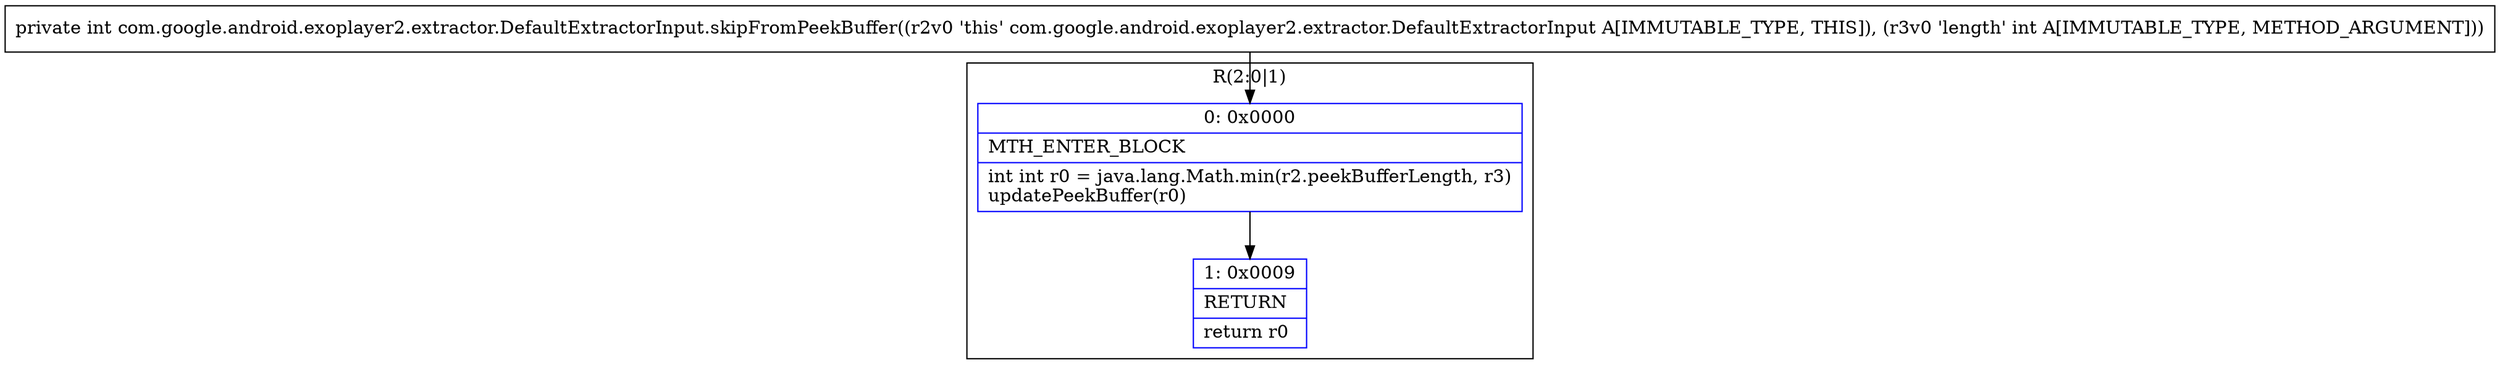 digraph "CFG forcom.google.android.exoplayer2.extractor.DefaultExtractorInput.skipFromPeekBuffer(I)I" {
subgraph cluster_Region_1043512660 {
label = "R(2:0|1)";
node [shape=record,color=blue];
Node_0 [shape=record,label="{0\:\ 0x0000|MTH_ENTER_BLOCK\l|int int r0 = java.lang.Math.min(r2.peekBufferLength, r3)\lupdatePeekBuffer(r0)\l}"];
Node_1 [shape=record,label="{1\:\ 0x0009|RETURN\l|return r0\l}"];
}
MethodNode[shape=record,label="{private int com.google.android.exoplayer2.extractor.DefaultExtractorInput.skipFromPeekBuffer((r2v0 'this' com.google.android.exoplayer2.extractor.DefaultExtractorInput A[IMMUTABLE_TYPE, THIS]), (r3v0 'length' int A[IMMUTABLE_TYPE, METHOD_ARGUMENT])) }"];
MethodNode -> Node_0;
Node_0 -> Node_1;
}

